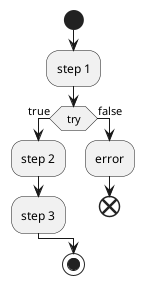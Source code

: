 @startuml

start

:step 1;

if (try) then (true)
  :step 2;
  :step 3;
else (false)
  :error;
  end
endif

stop

@enduml
